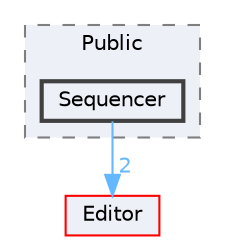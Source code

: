 digraph "Sequencer"
{
 // INTERACTIVE_SVG=YES
 // LATEX_PDF_SIZE
  bgcolor="transparent";
  edge [fontname=Helvetica,fontsize=10,labelfontname=Helvetica,labelfontsize=10];
  node [fontname=Helvetica,fontsize=10,shape=box,height=0.2,width=0.4];
  compound=true
  subgraph clusterdir_4ef447c189d7eddb0f38041631739d41 {
    graph [ bgcolor="#edf0f7", pencolor="grey50", label="Public", fontname=Helvetica,fontsize=10 style="filled,dashed", URL="dir_4ef447c189d7eddb0f38041631739d41.html",tooltip=""]
  dir_fd1a17face156d39e56be9518c7c18fc [label="Sequencer", fillcolor="#edf0f7", color="grey25", style="filled,bold", URL="dir_fd1a17face156d39e56be9518c7c18fc.html",tooltip=""];
  }
  dir_b26507eead720464ba2ac6bbc6dcec5f [label="Editor", fillcolor="#edf0f7", color="red", style="filled", URL="dir_b26507eead720464ba2ac6bbc6dcec5f.html",tooltip=""];
  dir_fd1a17face156d39e56be9518c7c18fc->dir_b26507eead720464ba2ac6bbc6dcec5f [headlabel="2", labeldistance=1.5 headhref="dir_001011_000357.html" href="dir_001011_000357.html" color="steelblue1" fontcolor="steelblue1"];
}
